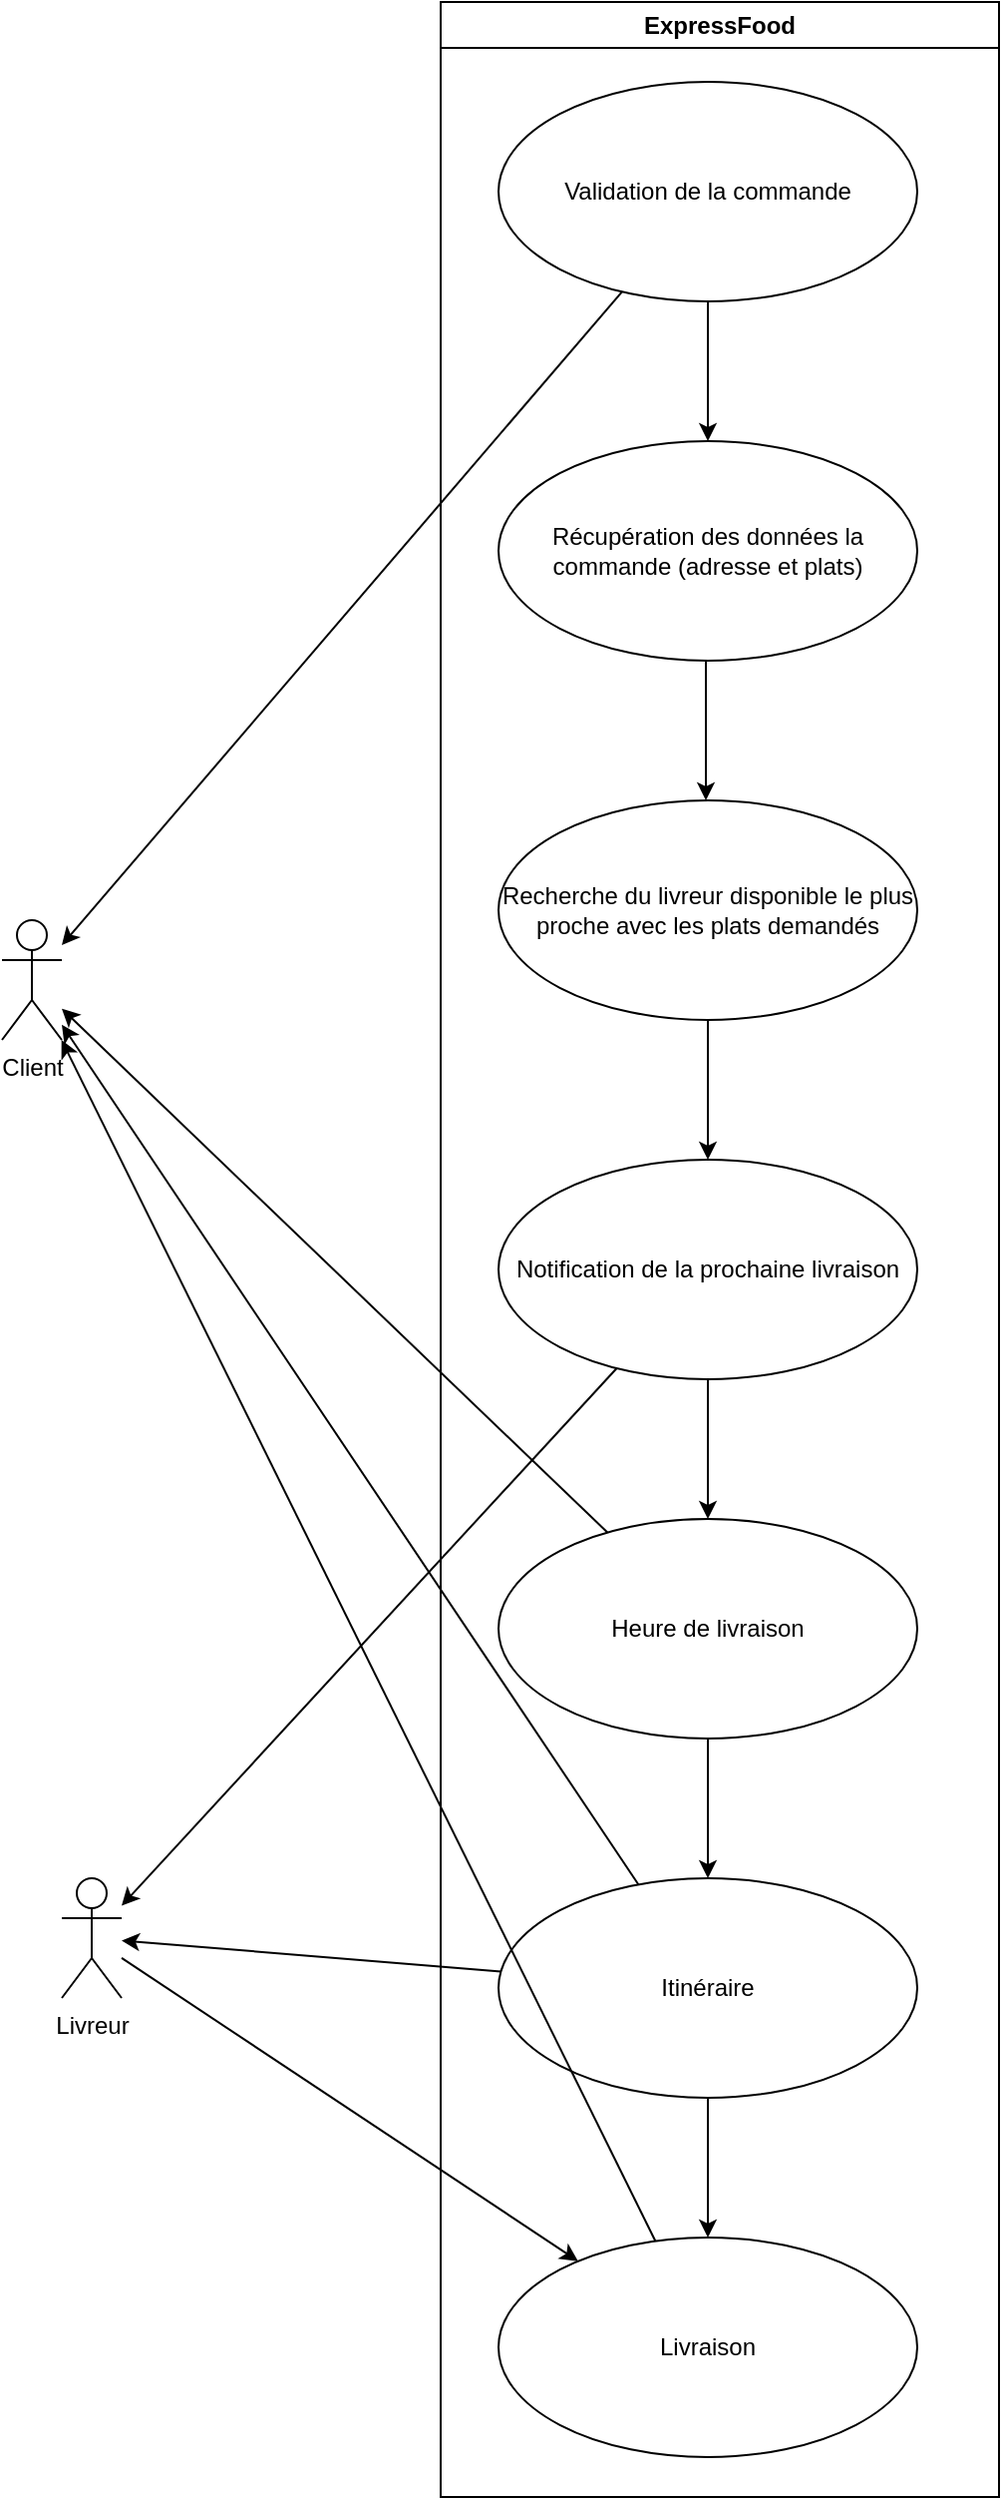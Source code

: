 <mxfile version="24.2.1" type="google">
  <diagram name="Page-1" id="Pw7Y8vt14J1WnUf-_r4i">
    <mxGraphModel grid="1" page="1" gridSize="10" guides="1" tooltips="1" connect="1" arrows="1" fold="1" pageScale="1" pageWidth="827" pageHeight="1169" math="0" shadow="0">
      <root>
        <mxCell id="0" />
        <mxCell id="1" parent="0" />
        <mxCell id="bbOxZ139YF60yE0xwEIC-1" value="Validation de la commande" style="ellipse;whiteSpace=wrap;html=1;" vertex="1" parent="1">
          <mxGeometry x="309" y="70" width="210" height="110" as="geometry" />
        </mxCell>
        <mxCell id="bbOxZ139YF60yE0xwEIC-3" value="&lt;div&gt;Récupération des données la commande (adresse et plats)&lt;/div&gt;" style="ellipse;whiteSpace=wrap;html=1;" vertex="1" parent="1">
          <mxGeometry x="309" y="250" width="210" height="110" as="geometry" />
        </mxCell>
        <mxCell id="bbOxZ139YF60yE0xwEIC-4" value="Recherche du livreur disponible le plus proche avec les plats demandés" style="ellipse;whiteSpace=wrap;html=1;" vertex="1" parent="1">
          <mxGeometry x="309" y="430" width="210" height="110" as="geometry" />
        </mxCell>
        <mxCell id="bbOxZ139YF60yE0xwEIC-6" value="Notification de la prochaine livraison" style="ellipse;whiteSpace=wrap;html=1;" vertex="1" parent="1">
          <mxGeometry x="309" y="610" width="210" height="110" as="geometry" />
        </mxCell>
        <mxCell id="bbOxZ139YF60yE0xwEIC-7" value="Heure de livraison" style="ellipse;whiteSpace=wrap;html=1;" vertex="1" parent="1">
          <mxGeometry x="309" y="790" width="210" height="110" as="geometry" />
        </mxCell>
        <mxCell id="bbOxZ139YF60yE0xwEIC-8" value="Itinéraire" style="ellipse;whiteSpace=wrap;html=1;" vertex="1" parent="1">
          <mxGeometry x="309" y="970" width="210" height="110" as="geometry" />
        </mxCell>
        <mxCell id="bbOxZ139YF60yE0xwEIC-9" value="Client" style="shape=umlActor;verticalLabelPosition=bottom;verticalAlign=top;html=1;outlineConnect=0;" vertex="1" parent="1">
          <mxGeometry x="60" y="490" width="30" height="60" as="geometry" />
        </mxCell>
        <mxCell id="bbOxZ139YF60yE0xwEIC-10" value="Livreur" style="shape=umlActor;verticalLabelPosition=bottom;verticalAlign=top;html=1;outlineConnect=0;" vertex="1" parent="1">
          <mxGeometry x="90" y="970" width="30" height="60" as="geometry" />
        </mxCell>
        <mxCell id="bbOxZ139YF60yE0xwEIC-15" value="" style="endArrow=classic;html=1;rounded=0;" edge="1" parent="1" source="bbOxZ139YF60yE0xwEIC-1" target="bbOxZ139YF60yE0xwEIC-9">
          <mxGeometry width="50" height="50" relative="1" as="geometry">
            <mxPoint x="260" y="360" as="sourcePoint" />
            <mxPoint x="310" y="310" as="targetPoint" />
          </mxGeometry>
        </mxCell>
        <mxCell id="bbOxZ139YF60yE0xwEIC-16" value="" style="endArrow=classic;html=1;rounded=0;exitX=0.5;exitY=1;exitDx=0;exitDy=0;entryX=0.5;entryY=0;entryDx=0;entryDy=0;" edge="1" parent="1" source="bbOxZ139YF60yE0xwEIC-1" target="bbOxZ139YF60yE0xwEIC-3">
          <mxGeometry width="50" height="50" relative="1" as="geometry">
            <mxPoint x="319" y="135" as="sourcePoint" />
            <mxPoint x="110" y="485" as="targetPoint" />
          </mxGeometry>
        </mxCell>
        <mxCell id="bbOxZ139YF60yE0xwEIC-17" value="" style="endArrow=classic;html=1;rounded=0;exitX=0.5;exitY=1;exitDx=0;exitDy=0;entryX=0.5;entryY=0;entryDx=0;entryDy=0;" edge="1" parent="1">
          <mxGeometry width="50" height="50" relative="1" as="geometry">
            <mxPoint x="413" y="360" as="sourcePoint" />
            <mxPoint x="413" y="430" as="targetPoint" />
          </mxGeometry>
        </mxCell>
        <mxCell id="bbOxZ139YF60yE0xwEIC-18" value="" style="endArrow=classic;html=1;rounded=0;exitX=0.5;exitY=1;exitDx=0;exitDy=0;entryX=0.5;entryY=0;entryDx=0;entryDy=0;" edge="1" parent="1">
          <mxGeometry width="50" height="50" relative="1" as="geometry">
            <mxPoint x="414" y="720" as="sourcePoint" />
            <mxPoint x="414" y="790" as="targetPoint" />
          </mxGeometry>
        </mxCell>
        <mxCell id="bbOxZ139YF60yE0xwEIC-19" value="" style="endArrow=classic;html=1;rounded=0;exitX=0.5;exitY=1;exitDx=0;exitDy=0;entryX=0.5;entryY=0;entryDx=0;entryDy=0;" edge="1" parent="1">
          <mxGeometry width="50" height="50" relative="1" as="geometry">
            <mxPoint x="414" y="540" as="sourcePoint" />
            <mxPoint x="414" y="610" as="targetPoint" />
          </mxGeometry>
        </mxCell>
        <mxCell id="bbOxZ139YF60yE0xwEIC-20" value="" style="endArrow=classic;html=1;rounded=0;exitX=0.5;exitY=1;exitDx=0;exitDy=0;entryX=0.5;entryY=0;entryDx=0;entryDy=0;" edge="1" parent="1">
          <mxGeometry width="50" height="50" relative="1" as="geometry">
            <mxPoint x="414" y="900" as="sourcePoint" />
            <mxPoint x="414" y="970" as="targetPoint" />
          </mxGeometry>
        </mxCell>
        <mxCell id="bbOxZ139YF60yE0xwEIC-28" value="Livraison" style="ellipse;whiteSpace=wrap;html=1;" vertex="1" parent="1">
          <mxGeometry x="309" y="1150" width="210" height="110" as="geometry" />
        </mxCell>
        <mxCell id="bbOxZ139YF60yE0xwEIC-29" value="" style="endArrow=classic;html=1;rounded=0;exitX=0.5;exitY=1;exitDx=0;exitDy=0;entryX=0.5;entryY=0;entryDx=0;entryDy=0;" edge="1" parent="1">
          <mxGeometry width="50" height="50" relative="1" as="geometry">
            <mxPoint x="414" y="1080" as="sourcePoint" />
            <mxPoint x="414" y="1150" as="targetPoint" />
          </mxGeometry>
        </mxCell>
        <mxCell id="Pg6Uyl91KdahzHNtImbs-1" value="" style="endArrow=classic;html=1;rounded=0;" edge="1" parent="1" source="bbOxZ139YF60yE0xwEIC-7" target="bbOxZ139YF60yE0xwEIC-9">
          <mxGeometry width="50" height="50" relative="1" as="geometry">
            <mxPoint x="189" y="1003.95" as="sourcePoint" />
            <mxPoint x="-20" y="849.999" as="targetPoint" />
          </mxGeometry>
        </mxCell>
        <mxCell id="Pg6Uyl91KdahzHNtImbs-2" value="" style="endArrow=classic;html=1;rounded=0;" edge="1" parent="1" source="bbOxZ139YF60yE0xwEIC-6" target="bbOxZ139YF60yE0xwEIC-10">
          <mxGeometry width="50" height="50" relative="1" as="geometry">
            <mxPoint x="390" y="610" as="sourcePoint" />
            <mxPoint x="440" y="560" as="targetPoint" />
          </mxGeometry>
        </mxCell>
        <mxCell id="Pg6Uyl91KdahzHNtImbs-3" value="" style="endArrow=classic;html=1;rounded=0;" edge="1" parent="1" source="bbOxZ139YF60yE0xwEIC-8" target="bbOxZ139YF60yE0xwEIC-9">
          <mxGeometry width="50" height="50" relative="1" as="geometry">
            <mxPoint x="190" y="930" as="sourcePoint" />
            <mxPoint x="240" y="880" as="targetPoint" />
          </mxGeometry>
        </mxCell>
        <mxCell id="Pg6Uyl91KdahzHNtImbs-4" value="" style="endArrow=classic;html=1;rounded=0;" edge="1" parent="1" source="bbOxZ139YF60yE0xwEIC-8" target="bbOxZ139YF60yE0xwEIC-10">
          <mxGeometry width="50" height="50" relative="1" as="geometry">
            <mxPoint x="90" y="1070" as="sourcePoint" />
            <mxPoint x="108" y="540" as="targetPoint" />
          </mxGeometry>
        </mxCell>
        <mxCell id="nbLqMJkSrCN_PCS7B_r3-1" value="ExpressFood" style="swimlane;whiteSpace=wrap;html=1;" vertex="1" parent="1">
          <mxGeometry x="280" y="30" width="280" height="1250" as="geometry" />
        </mxCell>
        <mxCell id="nbLqMJkSrCN_PCS7B_r3-3" value="" style="endArrow=classic;html=1;rounded=0;" edge="1" parent="1" source="bbOxZ139YF60yE0xwEIC-10" target="bbOxZ139YF60yE0xwEIC-28">
          <mxGeometry width="50" height="50" relative="1" as="geometry">
            <mxPoint x="390" y="1100" as="sourcePoint" />
            <mxPoint x="440" y="1050" as="targetPoint" />
          </mxGeometry>
        </mxCell>
        <mxCell id="nbLqMJkSrCN_PCS7B_r3-4" value="" style="endArrow=classic;html=1;rounded=0;" edge="1" parent="1" source="bbOxZ139YF60yE0xwEIC-28" target="bbOxZ139YF60yE0xwEIC-9">
          <mxGeometry width="50" height="50" relative="1" as="geometry">
            <mxPoint x="390" y="1100" as="sourcePoint" />
            <mxPoint x="440" y="1050" as="targetPoint" />
          </mxGeometry>
        </mxCell>
      </root>
    </mxGraphModel>
  </diagram>
</mxfile>
